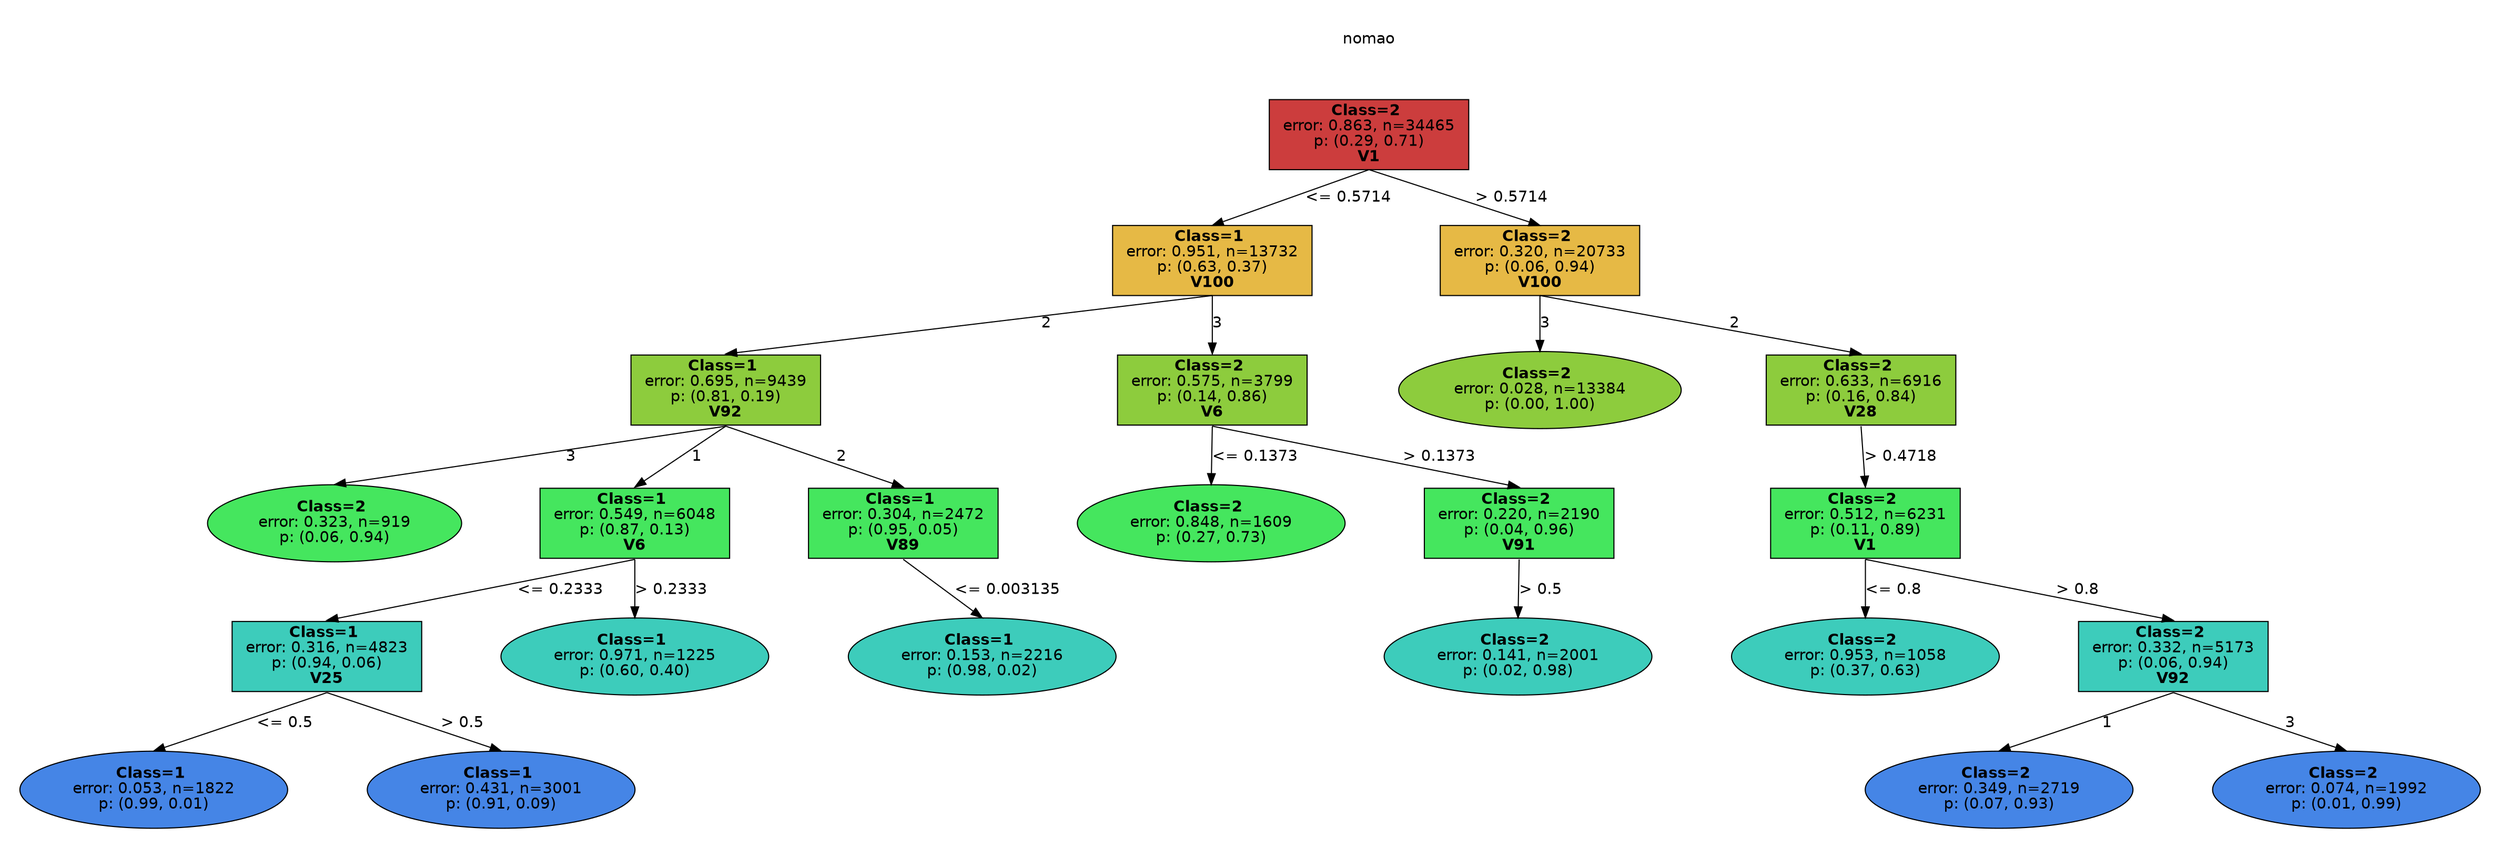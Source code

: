 digraph Tree {
splines=false;
graph [pad=".25", ranksep="0.5", nodesep="1"];
node [shape=rect, style="filled", color="black", fontname="helvetica",fillcolor="white"] ;
edge [fontname="helvetica"] ;
0 [label="nomao", shape=plaintext];
0:s -> 1:n [style=invis];   
1 [label=<<b> Class=2 </b> <br/> error: 0.863, n=34465 <br/> p: (0.29, 0.71) <br/><b>V1</b>>, fillcolor="0.000 0.7 0.800", shape="rect"];
2 [label=<<b> Class=1 </b> <br/> error: 0.951, n=13732 <br/> p: (0.63, 0.37) <br/><b>V100</b>>, fillcolor="0.120 0.7 0.900", shape="rect"];
1:s -> 2:n [label="<= 0.5714"] ;
3 [label=<<b> Class=1 </b> <br/> error: 0.695, n=9439 <br/> p: (0.81, 0.19) <br/><b>V92</b>>, fillcolor="0.240 0.7 0.800", shape="rect"];
2:s -> 3:n [label="2"] ;
4 [label=<<b> Class=2 </b> <br/> error: 0.323, n=919 <br/> p: (0.06, 0.94) >, fillcolor="0.360 0.7 0.900", shape="oval"];
3:s -> 4:n [label="3"] ;
5 [label=<<b> Class=1 </b> <br/> error: 0.549, n=6048 <br/> p: (0.87, 0.13) <br/><b>V6</b>>, fillcolor="0.360 0.7 0.900", shape="rect"];
3:s -> 5:n [label="1"] ;
6 [label=<<b> Class=1 </b> <br/> error: 0.316, n=4823 <br/> p: (0.94, 0.06) <br/><b>V25</b>>, fillcolor="0.480 0.7 0.800", shape="rect"];
5:s -> 6:n [label="<= 0.2333"] ;
7 [label=<<b> Class=1 </b> <br/> error: 0.053, n=1822 <br/> p: (0.99, 0.01) >, fillcolor="0.600 0.7 0.900", shape="oval"];
6:s -> 7:n [label="<= 0.5"] ;
8 [label=<<b> Class=1 </b> <br/> error: 0.431, n=3001 <br/> p: (0.91, 0.09) >, fillcolor="0.600 0.7 0.900", shape="oval"];
6:s -> 8:n [label="> 0.5"] ;
9 [label=<<b> Class=1 </b> <br/> error: 0.971, n=1225 <br/> p: (0.60, 0.40) >, fillcolor="0.480 0.7 0.800", shape="oval"];
5:s -> 9:n [label="> 0.2333"] ;
10 [label=<<b> Class=1 </b> <br/> error: 0.304, n=2472 <br/> p: (0.95, 0.05) <br/><b>V89</b>>, fillcolor="0.360 0.7 0.900", shape="rect"];
3:s -> 10:n [label="2"] ;
11 [label=<<b> Class=1 </b> <br/> error: 0.153, n=2216 <br/> p: (0.98, 0.02) >, fillcolor="0.480 0.7 0.800", shape="oval"];
10:s -> 11:n [label="<= 0.003135"] ;
12 [label=<<b> Class=2 </b> <br/> error: 0.575, n=3799 <br/> p: (0.14, 0.86) <br/><b>V6</b>>, fillcolor="0.240 0.7 0.800", shape="rect"];
2:s -> 12:n [label="3"] ;
13 [label=<<b> Class=2 </b> <br/> error: 0.848, n=1609 <br/> p: (0.27, 0.73) >, fillcolor="0.360 0.7 0.900", shape="oval"];
12:s -> 13:n [label="<= 0.1373"] ;
14 [label=<<b> Class=2 </b> <br/> error: 0.220, n=2190 <br/> p: (0.04, 0.96) <br/><b>V91</b>>, fillcolor="0.360 0.7 0.900", shape="rect"];
12:s -> 14:n [label="> 0.1373"] ;
15 [label=<<b> Class=2 </b> <br/> error: 0.141, n=2001 <br/> p: (0.02, 0.98) >, fillcolor="0.480 0.7 0.800", shape="oval"];
14:s -> 15:n [label="> 0.5"] ;
16 [label=<<b> Class=2 </b> <br/> error: 0.320, n=20733 <br/> p: (0.06, 0.94) <br/><b>V100</b>>, fillcolor="0.120 0.7 0.900", shape="rect"];
1:s -> 16:n [label="> 0.5714"] ;
17 [label=<<b> Class=2 </b> <br/> error: 0.028, n=13384 <br/> p: (0.00, 1.00) >, fillcolor="0.240 0.7 0.800", shape="oval"];
16:s -> 17:n [label="3"] ;
18 [label=<<b> Class=2 </b> <br/> error: 0.633, n=6916 <br/> p: (0.16, 0.84) <br/><b>V28</b>>, fillcolor="0.240 0.7 0.800", shape="rect"];
16:s -> 18:n [label="2"] ;
19 [label=<<b> Class=2 </b> <br/> error: 0.512, n=6231 <br/> p: (0.11, 0.89) <br/><b>V1</b>>, fillcolor="0.360 0.7 0.900", shape="rect"];
18:s -> 19:n [label="> 0.4718"] ;
20 [label=<<b> Class=2 </b> <br/> error: 0.953, n=1058 <br/> p: (0.37, 0.63) >, fillcolor="0.480 0.7 0.800", shape="oval"];
19:s -> 20:n [label="<= 0.8"] ;
21 [label=<<b> Class=2 </b> <br/> error: 0.332, n=5173 <br/> p: (0.06, 0.94) <br/><b>V92</b>>, fillcolor="0.480 0.7 0.800", shape="rect"];
19:s -> 21:n [label="> 0.8"] ;
22 [label=<<b> Class=2 </b> <br/> error: 0.349, n=2719 <br/> p: (0.07, 0.93) >, fillcolor="0.600 0.7 0.900", shape="oval"];
21:s -> 22:n [label="1"] ;
23 [label=<<b> Class=2 </b> <br/> error: 0.074, n=1992 <br/> p: (0.01, 0.99) >, fillcolor="0.600 0.7 0.900", shape="oval"];
21:s -> 23:n [label="3"] ;

}